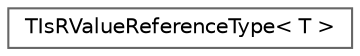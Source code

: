 digraph "Graphical Class Hierarchy"
{
 // INTERACTIVE_SVG=YES
 // LATEX_PDF_SIZE
  bgcolor="transparent";
  edge [fontname=Helvetica,fontsize=10,labelfontname=Helvetica,labelfontsize=10];
  node [fontname=Helvetica,fontsize=10,shape=box,height=0.2,width=0.4];
  rankdir="LR";
  Node0 [id="Node000000",label="TIsRValueReferenceType\< T \>",height=0.2,width=0.4,color="grey40", fillcolor="white", style="filled",URL="$df/d8e/structTIsRValueReferenceType.html",tooltip="TIsRValueReferenceType."];
}
